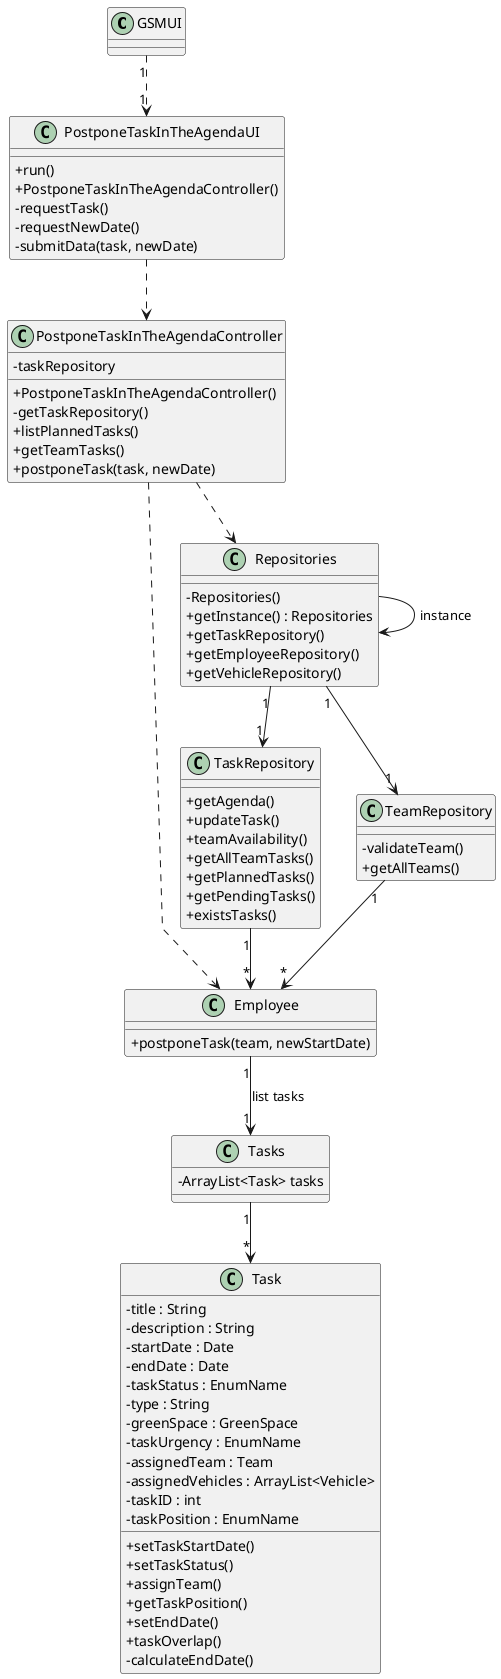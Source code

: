 @startuml
'skinparam monochrome true
skinparam packageStyle rectangle
skinparam shadowing false
skinparam linetype polyline
'skinparam linetype orto

skinparam classAttributeIconSize 0

'left to right direction

class GSMUI{
}

class PostponeTaskInTheAgendaUI{
+run()
+PostponeTaskInTheAgendaController()
-requestTask()
-requestNewDate()
-submitData(task, newDate)
}

class PostponeTaskInTheAgendaController {
- taskRepository
+PostponeTaskInTheAgendaController()
-getTaskRepository()
+listPlannedTasks()
+getTeamTasks()
+postponeTask(task, newDate)
}

class Employee {
+postponeTask(team, newStartDate)
}

class Task{
-title : String
-description : String
-startDate : Date
-endDate : Date
-taskStatus : EnumName
-type : String
-greenSpace : GreenSpace
-taskUrgency : EnumName
-assignedTeam : Team
-assignedVehicles : ArrayList<Vehicle>
-taskID : int
-taskPosition : EnumName

+setTaskStartDate()
+setTaskStatus()
+assignTeam()
+getTaskPosition()
+setEndDate()
+taskOverlap()
-calculateEndDate()
}

class TaskRepository {
+getAgenda()
+updateTask()
+teamAvailability()
+getAllTeamTasks()
+getPlannedTasks()
+getPendingTasks()
+existsTasks()
}

class TeamRepository{
-validateTeam()
+getAllTeams()
}

class Repositories {
    - Repositories()
    + getInstance() : Repositories
    + getTaskRepository()
    + getEmployeeRepository()
    + getVehicleRepository()

}

class Tasks {
-ArrayList<Task> tasks
}



GSMUI "1" ..> "1" PostponeTaskInTheAgendaUI

Repositories --> Repositories : instance


PostponeTaskInTheAgendaUI ..> PostponeTaskInTheAgendaController

PostponeTaskInTheAgendaController ..> Repositories


Repositories "1"--> "1" TaskRepository
Repositories "1"--> "1" TeamRepository

TaskRepository "1"--> "*" Employee
TeamRepository "1"--> "*" Employee



PostponeTaskInTheAgendaController ..> Employee

Employee "1" --> "1" Tasks : list tasks
Tasks "1" --> "*" Task


@enduml